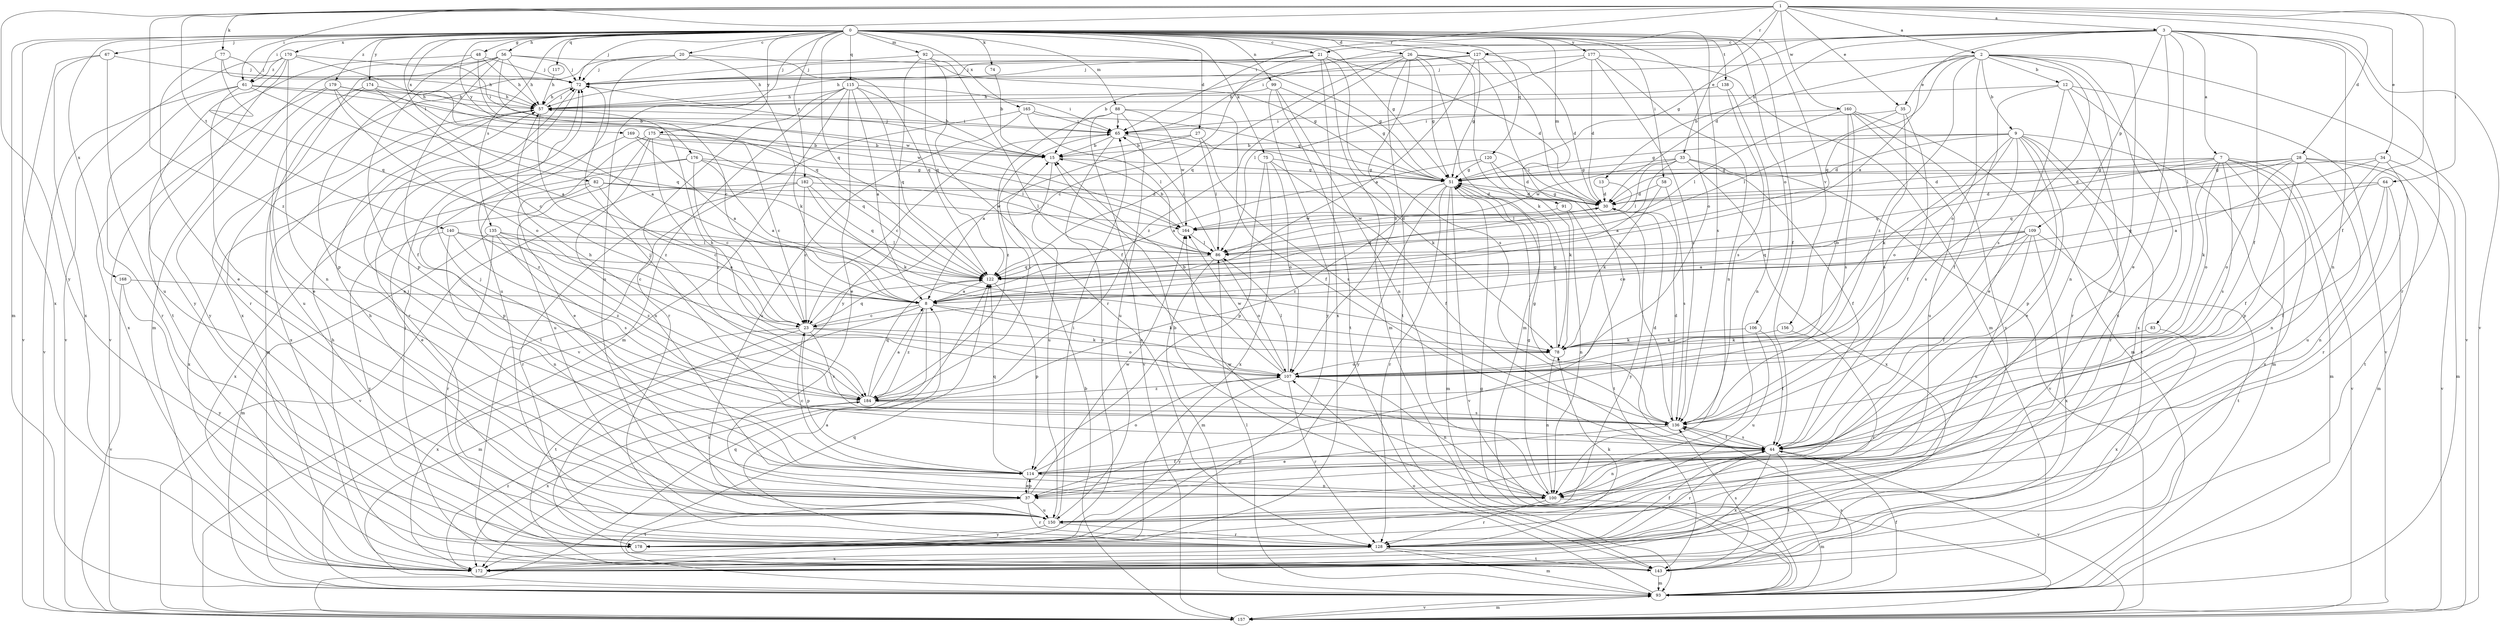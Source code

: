 strict digraph  {
0;
1;
2;
3;
7;
8;
9;
12;
13;
15;
20;
21;
23;
26;
27;
28;
30;
33;
34;
35;
37;
44;
48;
51;
56;
57;
58;
61;
64;
65;
67;
72;
74;
75;
77;
78;
82;
83;
86;
88;
91;
92;
93;
99;
100;
106;
107;
109;
114;
115;
117;
120;
122;
127;
128;
135;
136;
138;
140;
143;
150;
156;
157;
160;
164;
165;
168;
169;
170;
172;
174;
175;
176;
177;
178;
179;
182;
184;
0 -> 20  [label=c];
0 -> 21  [label=c];
0 -> 26  [label=d];
0 -> 27  [label=d];
0 -> 44  [label=f];
0 -> 48  [label=g];
0 -> 51  [label=g];
0 -> 56  [label=h];
0 -> 58  [label=i];
0 -> 61  [label=i];
0 -> 67  [label=j];
0 -> 72  [label=j];
0 -> 74  [label=k];
0 -> 75  [label=k];
0 -> 82  [label=l];
0 -> 88  [label=m];
0 -> 91  [label=m];
0 -> 92  [label=m];
0 -> 93  [label=m];
0 -> 99  [label=n];
0 -> 106  [label=o];
0 -> 107  [label=o];
0 -> 115  [label=q];
0 -> 117  [label=q];
0 -> 120  [label=q];
0 -> 122  [label=q];
0 -> 127  [label=r];
0 -> 135  [label=s];
0 -> 136  [label=s];
0 -> 138  [label=t];
0 -> 150  [label=u];
0 -> 156  [label=v];
0 -> 165  [label=x];
0 -> 168  [label=x];
0 -> 169  [label=x];
0 -> 170  [label=x];
0 -> 172  [label=x];
0 -> 174  [label=y];
0 -> 175  [label=y];
0 -> 176  [label=y];
0 -> 177  [label=y];
0 -> 179  [label=z];
0 -> 182  [label=z];
1 -> 2  [label=a];
1 -> 3  [label=a];
1 -> 28  [label=d];
1 -> 33  [label=e];
1 -> 34  [label=e];
1 -> 35  [label=e];
1 -> 44  [label=f];
1 -> 61  [label=i];
1 -> 64  [label=i];
1 -> 65  [label=i];
1 -> 77  [label=k];
1 -> 127  [label=r];
1 -> 140  [label=t];
1 -> 160  [label=w];
1 -> 178  [label=y];
1 -> 184  [label=z];
2 -> 9  [label=b];
2 -> 12  [label=b];
2 -> 13  [label=b];
2 -> 35  [label=e];
2 -> 57  [label=h];
2 -> 100  [label=n];
2 -> 107  [label=o];
2 -> 122  [label=q];
2 -> 136  [label=s];
2 -> 150  [label=u];
2 -> 157  [label=v];
2 -> 172  [label=x];
2 -> 184  [label=z];
3 -> 7  [label=a];
3 -> 8  [label=a];
3 -> 21  [label=c];
3 -> 30  [label=d];
3 -> 37  [label=e];
3 -> 44  [label=f];
3 -> 51  [label=g];
3 -> 65  [label=i];
3 -> 83  [label=l];
3 -> 100  [label=n];
3 -> 109  [label=p];
3 -> 128  [label=r];
3 -> 157  [label=v];
7 -> 30  [label=d];
7 -> 51  [label=g];
7 -> 78  [label=k];
7 -> 93  [label=m];
7 -> 100  [label=n];
7 -> 107  [label=o];
7 -> 122  [label=q];
7 -> 136  [label=s];
7 -> 157  [label=v];
7 -> 172  [label=x];
8 -> 23  [label=c];
8 -> 78  [label=k];
8 -> 93  [label=m];
8 -> 107  [label=o];
8 -> 172  [label=x];
8 -> 184  [label=z];
9 -> 15  [label=b];
9 -> 30  [label=d];
9 -> 37  [label=e];
9 -> 51  [label=g];
9 -> 78  [label=k];
9 -> 93  [label=m];
9 -> 107  [label=o];
9 -> 114  [label=p];
9 -> 128  [label=r];
9 -> 136  [label=s];
9 -> 143  [label=t];
12 -> 37  [label=e];
12 -> 44  [label=f];
12 -> 57  [label=h];
12 -> 128  [label=r];
12 -> 157  [label=v];
12 -> 172  [label=x];
13 -> 30  [label=d];
13 -> 86  [label=l];
15 -> 51  [label=g];
15 -> 72  [label=j];
15 -> 150  [label=u];
20 -> 72  [label=j];
20 -> 78  [label=k];
20 -> 122  [label=q];
20 -> 150  [label=u];
20 -> 172  [label=x];
21 -> 23  [label=c];
21 -> 30  [label=d];
21 -> 57  [label=h];
21 -> 72  [label=j];
21 -> 93  [label=m];
21 -> 136  [label=s];
21 -> 172  [label=x];
23 -> 78  [label=k];
23 -> 107  [label=o];
23 -> 114  [label=p];
23 -> 122  [label=q];
23 -> 136  [label=s];
23 -> 143  [label=t];
23 -> 172  [label=x];
26 -> 51  [label=g];
26 -> 72  [label=j];
26 -> 78  [label=k];
26 -> 93  [label=m];
26 -> 107  [label=o];
26 -> 122  [label=q];
26 -> 136  [label=s];
26 -> 143  [label=t];
26 -> 184  [label=z];
27 -> 8  [label=a];
27 -> 15  [label=b];
27 -> 86  [label=l];
27 -> 136  [label=s];
28 -> 30  [label=d];
28 -> 51  [label=g];
28 -> 107  [label=o];
28 -> 114  [label=p];
28 -> 122  [label=q];
28 -> 143  [label=t];
28 -> 150  [label=u];
28 -> 157  [label=v];
30 -> 51  [label=g];
30 -> 65  [label=i];
30 -> 122  [label=q];
30 -> 164  [label=w];
30 -> 178  [label=y];
33 -> 8  [label=a];
33 -> 44  [label=f];
33 -> 51  [label=g];
33 -> 86  [label=l];
33 -> 157  [label=v];
33 -> 164  [label=w];
33 -> 172  [label=x];
34 -> 8  [label=a];
34 -> 44  [label=f];
34 -> 51  [label=g];
34 -> 93  [label=m];
34 -> 128  [label=r];
35 -> 44  [label=f];
35 -> 65  [label=i];
35 -> 86  [label=l];
35 -> 136  [label=s];
37 -> 72  [label=j];
37 -> 114  [label=p];
37 -> 128  [label=r];
37 -> 143  [label=t];
37 -> 150  [label=u];
37 -> 164  [label=w];
44 -> 30  [label=d];
44 -> 100  [label=n];
44 -> 114  [label=p];
44 -> 128  [label=r];
44 -> 136  [label=s];
44 -> 143  [label=t];
44 -> 157  [label=v];
44 -> 172  [label=x];
48 -> 57  [label=h];
48 -> 72  [label=j];
48 -> 114  [label=p];
48 -> 122  [label=q];
48 -> 157  [label=v];
51 -> 30  [label=d];
51 -> 93  [label=m];
51 -> 128  [label=r];
51 -> 157  [label=v];
51 -> 178  [label=y];
51 -> 184  [label=z];
56 -> 23  [label=c];
56 -> 44  [label=f];
56 -> 51  [label=g];
56 -> 57  [label=h];
56 -> 72  [label=j];
56 -> 93  [label=m];
56 -> 114  [label=p];
56 -> 128  [label=r];
57 -> 65  [label=i];
57 -> 72  [label=j];
57 -> 93  [label=m];
57 -> 172  [label=x];
57 -> 184  [label=z];
58 -> 30  [label=d];
58 -> 78  [label=k];
58 -> 136  [label=s];
61 -> 8  [label=a];
61 -> 15  [label=b];
61 -> 37  [label=e];
61 -> 57  [label=h];
61 -> 128  [label=r];
61 -> 157  [label=v];
64 -> 30  [label=d];
64 -> 44  [label=f];
64 -> 93  [label=m];
64 -> 100  [label=n];
64 -> 122  [label=q];
65 -> 15  [label=b];
65 -> 23  [label=c];
65 -> 78  [label=k];
65 -> 178  [label=y];
67 -> 72  [label=j];
67 -> 150  [label=u];
67 -> 157  [label=v];
67 -> 172  [label=x];
72 -> 57  [label=h];
72 -> 128  [label=r];
74 -> 15  [label=b];
75 -> 44  [label=f];
75 -> 51  [label=g];
75 -> 107  [label=o];
75 -> 114  [label=p];
75 -> 172  [label=x];
77 -> 37  [label=e];
77 -> 57  [label=h];
77 -> 72  [label=j];
77 -> 122  [label=q];
78 -> 51  [label=g];
78 -> 100  [label=n];
78 -> 107  [label=o];
82 -> 23  [label=c];
82 -> 30  [label=d];
82 -> 37  [label=e];
82 -> 164  [label=w];
82 -> 172  [label=x];
83 -> 78  [label=k];
83 -> 172  [label=x];
86 -> 65  [label=i];
86 -> 93  [label=m];
86 -> 107  [label=o];
86 -> 122  [label=q];
88 -> 44  [label=f];
88 -> 65  [label=i];
88 -> 150  [label=u];
88 -> 157  [label=v];
88 -> 164  [label=w];
88 -> 184  [label=z];
91 -> 100  [label=n];
91 -> 143  [label=t];
91 -> 164  [label=w];
92 -> 44  [label=f];
92 -> 51  [label=g];
92 -> 72  [label=j];
92 -> 122  [label=q];
92 -> 128  [label=r];
92 -> 178  [label=y];
93 -> 44  [label=f];
93 -> 51  [label=g];
93 -> 86  [label=l];
93 -> 107  [label=o];
93 -> 122  [label=q];
93 -> 136  [label=s];
93 -> 157  [label=v];
99 -> 51  [label=g];
99 -> 57  [label=h];
99 -> 100  [label=n];
99 -> 143  [label=t];
99 -> 178  [label=y];
100 -> 15  [label=b];
100 -> 51  [label=g];
100 -> 93  [label=m];
100 -> 128  [label=r];
100 -> 164  [label=w];
106 -> 44  [label=f];
106 -> 78  [label=k];
106 -> 150  [label=u];
107 -> 15  [label=b];
107 -> 57  [label=h];
107 -> 86  [label=l];
107 -> 100  [label=n];
107 -> 128  [label=r];
107 -> 164  [label=w];
107 -> 178  [label=y];
107 -> 184  [label=z];
109 -> 8  [label=a];
109 -> 23  [label=c];
109 -> 44  [label=f];
109 -> 86  [label=l];
109 -> 122  [label=q];
109 -> 143  [label=t];
109 -> 150  [label=u];
109 -> 172  [label=x];
114 -> 23  [label=c];
114 -> 37  [label=e];
114 -> 44  [label=f];
114 -> 72  [label=j];
114 -> 100  [label=n];
114 -> 107  [label=o];
114 -> 122  [label=q];
115 -> 8  [label=a];
115 -> 15  [label=b];
115 -> 37  [label=e];
115 -> 57  [label=h];
115 -> 65  [label=i];
115 -> 93  [label=m];
115 -> 122  [label=q];
115 -> 128  [label=r];
115 -> 157  [label=v];
117 -> 57  [label=h];
120 -> 8  [label=a];
120 -> 30  [label=d];
120 -> 51  [label=g];
120 -> 78  [label=k];
122 -> 8  [label=a];
122 -> 114  [label=p];
127 -> 8  [label=a];
127 -> 15  [label=b];
127 -> 30  [label=d];
127 -> 37  [label=e];
127 -> 51  [label=g];
127 -> 72  [label=j];
128 -> 8  [label=a];
128 -> 44  [label=f];
128 -> 78  [label=k];
128 -> 93  [label=m];
128 -> 143  [label=t];
128 -> 172  [label=x];
135 -> 23  [label=c];
135 -> 86  [label=l];
135 -> 93  [label=m];
135 -> 128  [label=r];
135 -> 136  [label=s];
135 -> 184  [label=z];
136 -> 30  [label=d];
136 -> 37  [label=e];
136 -> 44  [label=f];
136 -> 51  [label=g];
136 -> 72  [label=j];
138 -> 57  [label=h];
138 -> 100  [label=n];
138 -> 136  [label=s];
140 -> 8  [label=a];
140 -> 86  [label=l];
140 -> 100  [label=n];
140 -> 178  [label=y];
140 -> 184  [label=z];
143 -> 57  [label=h];
143 -> 72  [label=j];
143 -> 93  [label=m];
143 -> 136  [label=s];
150 -> 57  [label=h];
150 -> 65  [label=i];
150 -> 128  [label=r];
150 -> 178  [label=y];
156 -> 78  [label=k];
156 -> 128  [label=r];
157 -> 15  [label=b];
157 -> 93  [label=m];
157 -> 122  [label=q];
160 -> 65  [label=i];
160 -> 86  [label=l];
160 -> 93  [label=m];
160 -> 107  [label=o];
160 -> 136  [label=s];
160 -> 150  [label=u];
160 -> 178  [label=y];
164 -> 15  [label=b];
164 -> 30  [label=d];
164 -> 86  [label=l];
165 -> 51  [label=g];
165 -> 65  [label=i];
165 -> 86  [label=l];
165 -> 143  [label=t];
165 -> 150  [label=u];
168 -> 8  [label=a];
168 -> 157  [label=v];
168 -> 178  [label=y];
169 -> 8  [label=a];
169 -> 15  [label=b];
169 -> 122  [label=q];
169 -> 184  [label=z];
170 -> 65  [label=i];
170 -> 100  [label=n];
170 -> 143  [label=t];
170 -> 157  [label=v];
170 -> 164  [label=w];
170 -> 178  [label=y];
170 -> 61  [label=z];
172 -> 184  [label=z];
174 -> 8  [label=a];
174 -> 23  [label=c];
174 -> 37  [label=e];
174 -> 57  [label=h];
174 -> 150  [label=u];
175 -> 15  [label=b];
175 -> 23  [label=c];
175 -> 37  [label=e];
175 -> 86  [label=l];
175 -> 100  [label=n];
175 -> 150  [label=u];
175 -> 184  [label=z];
176 -> 8  [label=a];
176 -> 23  [label=c];
176 -> 51  [label=g];
176 -> 86  [label=l];
176 -> 114  [label=p];
176 -> 172  [label=x];
177 -> 30  [label=d];
177 -> 72  [label=j];
177 -> 86  [label=l];
177 -> 93  [label=m];
177 -> 100  [label=n];
177 -> 136  [label=s];
179 -> 57  [label=h];
179 -> 107  [label=o];
179 -> 122  [label=q];
179 -> 164  [label=w];
179 -> 172  [label=x];
179 -> 178  [label=y];
182 -> 23  [label=c];
182 -> 30  [label=d];
182 -> 78  [label=k];
182 -> 122  [label=q];
182 -> 128  [label=r];
182 -> 157  [label=v];
184 -> 8  [label=a];
184 -> 57  [label=h];
184 -> 65  [label=i];
184 -> 122  [label=q];
184 -> 136  [label=s];
184 -> 172  [label=x];
}
